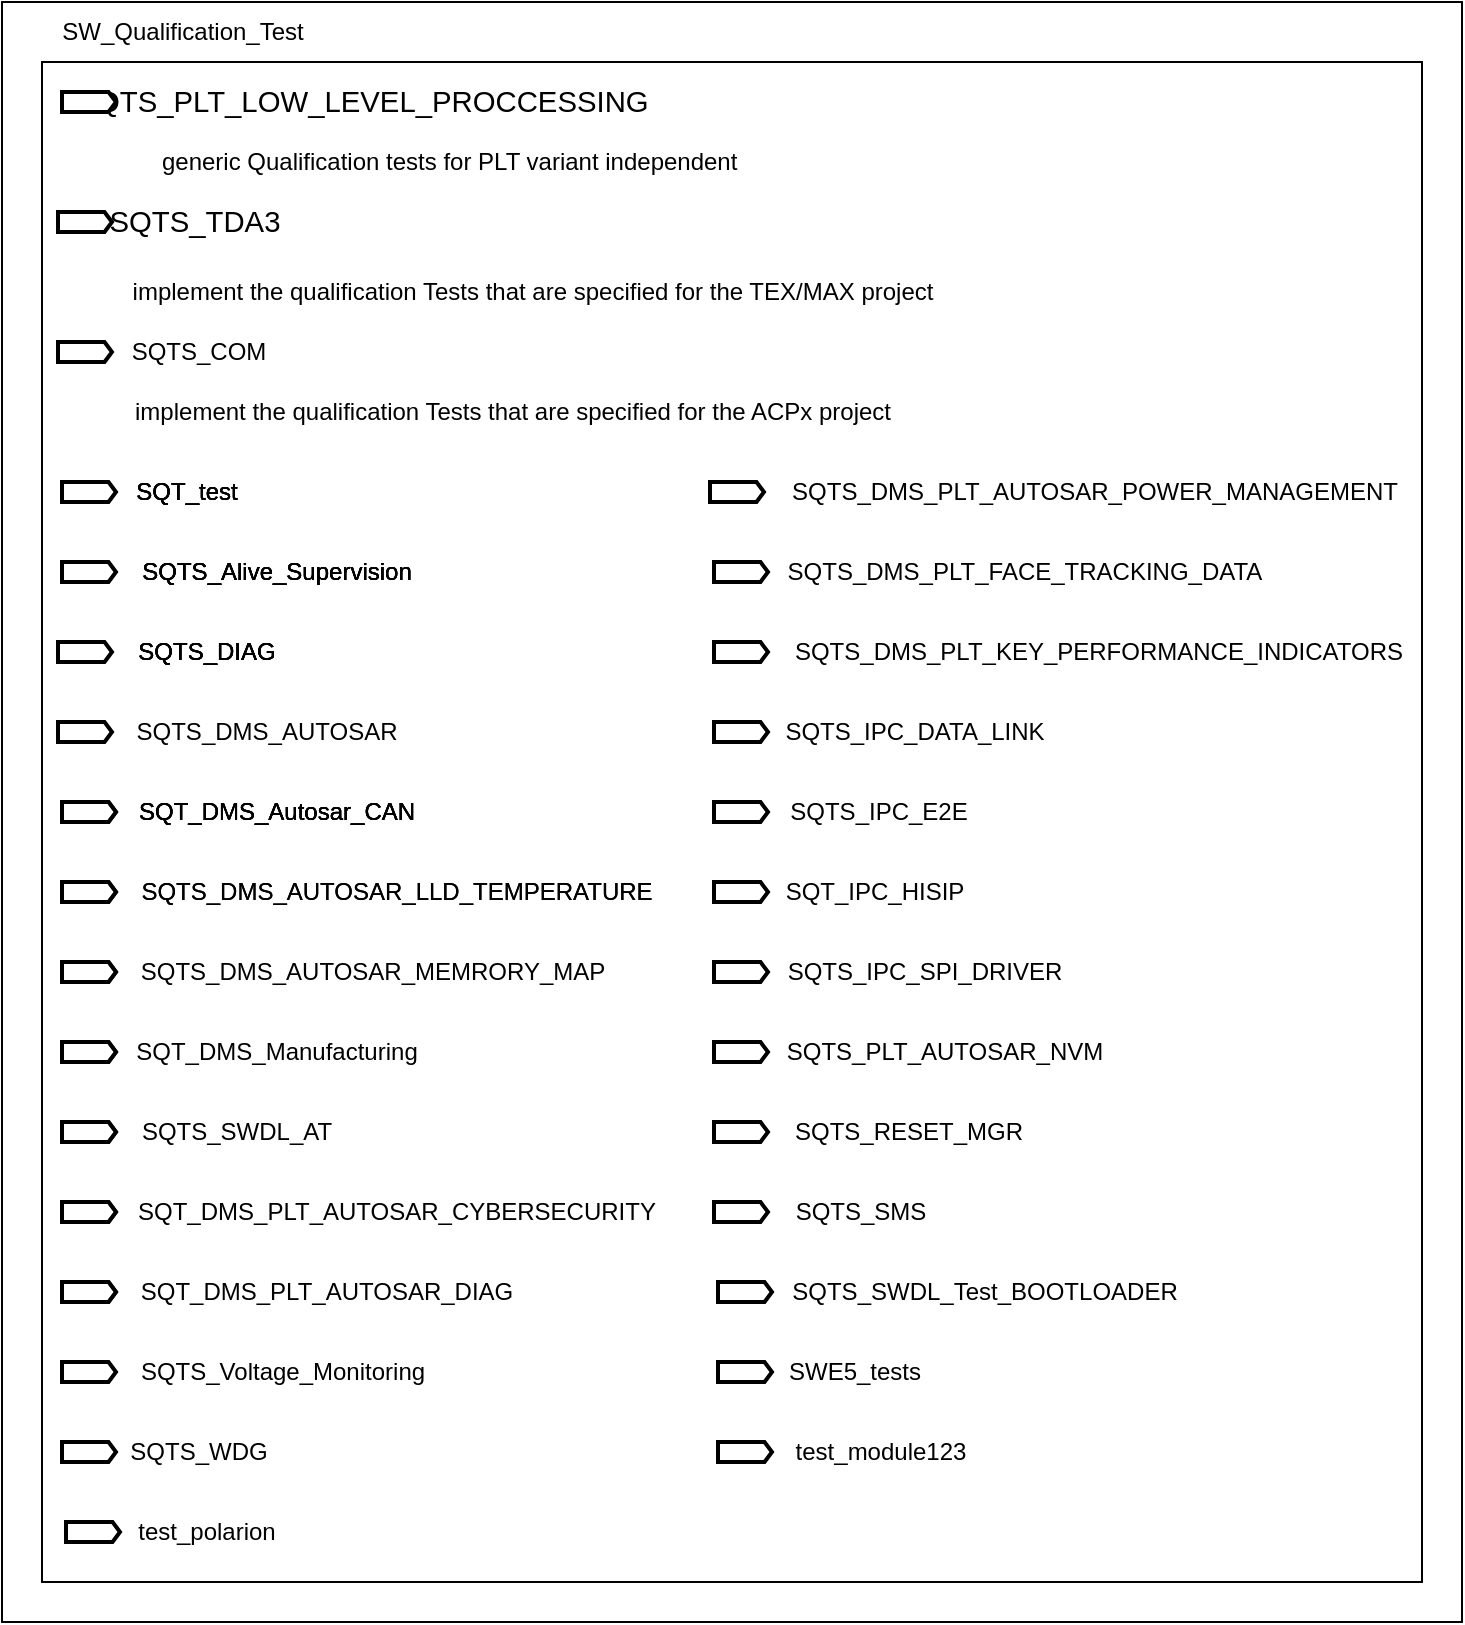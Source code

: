 <mxfile version="20.6.2" type="github">
  <diagram id="prtHgNgQTEPvFCAcTncT" name="Page-1">
    <mxGraphModel dx="1094" dy="611" grid="1" gridSize="10" guides="1" tooltips="1" connect="1" arrows="1" fold="1" page="1" pageScale="1" pageWidth="827" pageHeight="1169" math="0" shadow="0">
      <root>
        <mxCell id="0" />
        <mxCell id="1" parent="0" />
        <mxCell id="NU90ZFJ5wZLl9fyoopw8-3" value="" style="rounded=0;whiteSpace=wrap;html=1;" vertex="1" parent="1">
          <mxGeometry x="60" y="100" width="730" height="810" as="geometry" />
        </mxCell>
        <mxCell id="NU90ZFJ5wZLl9fyoopw8-1" value="" style="rounded=0;whiteSpace=wrap;html=1;" vertex="1" parent="1">
          <mxGeometry x="80" y="130" width="690" height="760" as="geometry" />
        </mxCell>
        <mxCell id="NU90ZFJ5wZLl9fyoopw8-4" value="SW_Qualification_Test" style="text;html=1;resizable=0;autosize=1;align=center;verticalAlign=middle;points=[];fillColor=none;strokeColor=none;rounded=0;" vertex="1" parent="1">
          <mxGeometry x="80" y="100" width="140" height="30" as="geometry" />
        </mxCell>
        <mxCell id="NU90ZFJ5wZLl9fyoopw8-6" value="&lt;span style=&quot;font-size:11.0pt;font-family:&amp;quot;Calibri&amp;quot;,sans-serif;&lt;br/&gt;mso-ascii-theme-font:minor-latin;mso-fareast-font-family:&amp;quot;Times New Roman&amp;quot;;&lt;br/&gt;mso-fareast-theme-font:minor-fareast;mso-hansi-theme-font:minor-latin;&lt;br/&gt;mso-bidi-font-family:Arial;mso-bidi-theme-font:minor-bidi;mso-ansi-language:&lt;br/&gt;EN-US;mso-fareast-language:EN-US;mso-bidi-language:AR-SA&quot;&gt;SQTS_PLT_LOW_LEVEL_PROCCESSING&lt;/span&gt;" style="text;html=1;resizable=0;autosize=1;align=center;verticalAlign=middle;points=[];fillColor=none;strokeColor=none;rounded=0;" vertex="1" parent="1">
          <mxGeometry x="110" y="135" width="260" height="30" as="geometry" />
        </mxCell>
        <mxCell id="NU90ZFJ5wZLl9fyoopw8-7" value="" style="shape=mxgraph.arrows.signal-in_arrow;html=1;verticalLabelPosition=bottom;verticalAlign=top;strokeWidth=2;strokeColor=#000000;" vertex="1" parent="1">
          <mxGeometry x="90" y="145" width="27" height="10" as="geometry" />
        </mxCell>
        <mxCell id="NU90ZFJ5wZLl9fyoopw8-9" value="generic Qualification tests for PLT variant independent&amp;nbsp;" style="text;html=1;resizable=0;autosize=1;align=center;verticalAlign=middle;points=[];fillColor=none;strokeColor=none;rounded=0;" vertex="1" parent="1">
          <mxGeometry x="130" y="165" width="310" height="30" as="geometry" />
        </mxCell>
        <mxCell id="NU90ZFJ5wZLl9fyoopw8-12" value="&lt;span style=&quot;font-size:11.0pt;font-family:&amp;quot;Calibri&amp;quot;,sans-serif;&lt;br/&gt;mso-ascii-theme-font:minor-latin;mso-fareast-font-family:&amp;quot;Times New Roman&amp;quot;;&lt;br/&gt;mso-fareast-theme-font:minor-fareast;mso-hansi-theme-font:minor-latin;&lt;br/&gt;mso-bidi-font-family:Arial;mso-bidi-theme-font:minor-bidi;mso-ansi-language:&lt;br/&gt;EN-US;mso-fareast-language:EN-US;mso-bidi-language:AR-SA&quot;&gt;SQTS_TDA3&amp;nbsp;&lt;/span&gt;" style="text;html=1;resizable=0;autosize=1;align=center;verticalAlign=middle;points=[];fillColor=none;strokeColor=none;rounded=0;" vertex="1" parent="1">
          <mxGeometry x="108" y="195" width="100" height="30" as="geometry" />
        </mxCell>
        <mxCell id="NU90ZFJ5wZLl9fyoopw8-13" value="" style="shape=mxgraph.arrows.signal-in_arrow;html=1;verticalLabelPosition=bottom;verticalAlign=top;strokeWidth=2;strokeColor=#000000;" vertex="1" parent="1">
          <mxGeometry x="88" y="205" width="27" height="10" as="geometry" />
        </mxCell>
        <mxCell id="NU90ZFJ5wZLl9fyoopw8-14" value="implement the qualification Tests that are specified for the TEX/MAX project" style="text;html=1;resizable=0;autosize=1;align=center;verticalAlign=middle;points=[];fillColor=none;strokeColor=none;rounded=0;" vertex="1" parent="1">
          <mxGeometry x="115" y="230" width="420" height="30" as="geometry" />
        </mxCell>
        <mxCell id="NU90ZFJ5wZLl9fyoopw8-17" value="&lt;span&gt;SQTS_COM&lt;/span&gt;" style="text;html=1;resizable=0;autosize=1;align=center;verticalAlign=middle;points=[];fillColor=none;strokeColor=none;rounded=0;" vertex="1" parent="1">
          <mxGeometry x="113" y="260" width="90" height="30" as="geometry" />
        </mxCell>
        <mxCell id="NU90ZFJ5wZLl9fyoopw8-18" value="" style="shape=mxgraph.arrows.signal-in_arrow;html=1;verticalLabelPosition=bottom;verticalAlign=top;strokeWidth=2;strokeColor=#000000;" vertex="1" parent="1">
          <mxGeometry x="88" y="270" width="27" height="10" as="geometry" />
        </mxCell>
        <mxCell id="NU90ZFJ5wZLl9fyoopw8-19" value="implement the qualification Tests that are specified for the ACPx project" style="text;html=1;resizable=0;autosize=1;align=center;verticalAlign=middle;points=[];fillColor=none;strokeColor=none;rounded=0;" vertex="1" parent="1">
          <mxGeometry x="115" y="290" width="400" height="30" as="geometry" />
        </mxCell>
        <mxCell id="NU90ZFJ5wZLl9fyoopw8-32" value="SQT_test" style="text;html=1;resizable=0;autosize=1;align=center;verticalAlign=middle;points=[];fillColor=none;strokeColor=none;rounded=0;" vertex="1" parent="1">
          <mxGeometry x="117" y="330" width="70" height="30" as="geometry" />
        </mxCell>
        <mxCell id="NU90ZFJ5wZLl9fyoopw8-33" value="" style="shape=mxgraph.arrows.signal-in_arrow;html=1;verticalLabelPosition=bottom;verticalAlign=top;strokeWidth=2;strokeColor=#000000;" vertex="1" parent="1">
          <mxGeometry x="90" y="340" width="27" height="10" as="geometry" />
        </mxCell>
        <mxCell id="NU90ZFJ5wZLl9fyoopw8-34" value="SQTS_Alive_Supervision" style="text;html=1;resizable=0;autosize=1;align=center;verticalAlign=middle;points=[];fillColor=none;strokeColor=none;rounded=0;" vertex="1" parent="1">
          <mxGeometry x="117" y="370" width="160" height="30" as="geometry" />
        </mxCell>
        <mxCell id="NU90ZFJ5wZLl9fyoopw8-35" value="" style="shape=mxgraph.arrows.signal-in_arrow;html=1;verticalLabelPosition=bottom;verticalAlign=top;strokeWidth=2;strokeColor=#000000;" vertex="1" parent="1">
          <mxGeometry x="90" y="380" width="27" height="10" as="geometry" />
        </mxCell>
        <mxCell id="NU90ZFJ5wZLl9fyoopw8-36" value="SQTS_DIAG" style="text;html=1;resizable=0;autosize=1;align=center;verticalAlign=middle;points=[];fillColor=none;strokeColor=none;rounded=0;" vertex="1" parent="1">
          <mxGeometry x="117" y="410" width="90" height="30" as="geometry" />
        </mxCell>
        <mxCell id="NU90ZFJ5wZLl9fyoopw8-38" value="SQTS_DMS_AUTOSAR" style="text;html=1;resizable=0;autosize=1;align=center;verticalAlign=middle;points=[];fillColor=none;strokeColor=none;rounded=0;" vertex="1" parent="1">
          <mxGeometry x="117" y="450" width="150" height="30" as="geometry" />
        </mxCell>
        <mxCell id="NU90ZFJ5wZLl9fyoopw8-40" value="SQT_DMS_Autosar_CAN" style="text;html=1;resizable=0;autosize=1;align=center;verticalAlign=middle;points=[];fillColor=none;strokeColor=none;rounded=0;" vertex="1" parent="1">
          <mxGeometry x="117" y="490" width="160" height="30" as="geometry" />
        </mxCell>
        <mxCell id="NU90ZFJ5wZLl9fyoopw8-42" value="SQTS_DMS_AUTOSAR_LLD_TEMPERATURE" style="text;html=1;resizable=0;autosize=1;align=center;verticalAlign=middle;points=[];fillColor=none;strokeColor=none;rounded=0;" vertex="1" parent="1">
          <mxGeometry x="117" y="530" width="280" height="30" as="geometry" />
        </mxCell>
        <mxCell id="NU90ZFJ5wZLl9fyoopw8-44" value="SQTS_DMS_AUTOSAR_MEMRORY_MAP" style="text;html=1;resizable=0;autosize=1;align=center;verticalAlign=middle;points=[];fillColor=none;strokeColor=none;rounded=0;" vertex="1" parent="1">
          <mxGeometry x="115" y="569.5" width="260" height="30" as="geometry" />
        </mxCell>
        <mxCell id="NU90ZFJ5wZLl9fyoopw8-46" value="" style="shape=mxgraph.arrows.signal-in_arrow;html=1;verticalLabelPosition=bottom;verticalAlign=top;strokeWidth=2;strokeColor=#000000;" vertex="1" parent="1">
          <mxGeometry x="88" y="420" width="27" height="10" as="geometry" />
        </mxCell>
        <mxCell id="NU90ZFJ5wZLl9fyoopw8-47" value="" style="shape=mxgraph.arrows.signal-in_arrow;html=1;verticalLabelPosition=bottom;verticalAlign=top;strokeWidth=2;strokeColor=#000000;" vertex="1" parent="1">
          <mxGeometry x="88" y="460" width="27" height="10" as="geometry" />
        </mxCell>
        <mxCell id="NU90ZFJ5wZLl9fyoopw8-52" value="" style="shape=mxgraph.arrows.signal-in_arrow;html=1;verticalLabelPosition=bottom;verticalAlign=top;strokeWidth=2;strokeColor=#000000;" vertex="1" parent="1">
          <mxGeometry x="90" y="500" width="27" height="10" as="geometry" />
        </mxCell>
        <mxCell id="NU90ZFJ5wZLl9fyoopw8-53" value="" style="shape=mxgraph.arrows.signal-in_arrow;html=1;verticalLabelPosition=bottom;verticalAlign=top;strokeWidth=2;strokeColor=#000000;" vertex="1" parent="1">
          <mxGeometry x="90" y="540" width="27" height="10" as="geometry" />
        </mxCell>
        <mxCell id="NU90ZFJ5wZLl9fyoopw8-56" value="" style="shape=mxgraph.arrows.signal-in_arrow;html=1;verticalLabelPosition=bottom;verticalAlign=top;strokeWidth=2;strokeColor=#000000;" vertex="1" parent="1">
          <mxGeometry x="90" y="580" width="27" height="10" as="geometry" />
        </mxCell>
        <mxCell id="NU90ZFJ5wZLl9fyoopw8-57" value="" style="shape=mxgraph.arrows.signal-in_arrow;html=1;verticalLabelPosition=bottom;verticalAlign=top;strokeWidth=2;strokeColor=#000000;" vertex="1" parent="1">
          <mxGeometry x="90" y="620" width="27" height="10" as="geometry" />
        </mxCell>
        <mxCell id="NU90ZFJ5wZLl9fyoopw8-58" value="" style="shape=mxgraph.arrows.signal-in_arrow;html=1;verticalLabelPosition=bottom;verticalAlign=top;strokeWidth=2;strokeColor=#000000;" vertex="1" parent="1">
          <mxGeometry x="90" y="660" width="27" height="10" as="geometry" />
        </mxCell>
        <mxCell id="NU90ZFJ5wZLl9fyoopw8-59" value="" style="shape=mxgraph.arrows.signal-in_arrow;html=1;verticalLabelPosition=bottom;verticalAlign=top;strokeWidth=2;strokeColor=#000000;" vertex="1" parent="1">
          <mxGeometry x="90" y="700" width="27" height="10" as="geometry" />
        </mxCell>
        <mxCell id="NU90ZFJ5wZLl9fyoopw8-60" value="" style="shape=mxgraph.arrows.signal-in_arrow;html=1;verticalLabelPosition=bottom;verticalAlign=top;strokeWidth=2;strokeColor=#000000;" vertex="1" parent="1">
          <mxGeometry x="90" y="740" width="27" height="10" as="geometry" />
        </mxCell>
        <mxCell id="NU90ZFJ5wZLl9fyoopw8-62" value="SQT_test" style="text;html=1;resizable=0;autosize=1;align=center;verticalAlign=middle;points=[];fillColor=none;strokeColor=none;rounded=0;" vertex="1" parent="1">
          <mxGeometry x="117" y="330" width="70" height="30" as="geometry" />
        </mxCell>
        <mxCell id="NU90ZFJ5wZLl9fyoopw8-63" value="SQTS_Alive_Supervision" style="text;html=1;resizable=0;autosize=1;align=center;verticalAlign=middle;points=[];fillColor=none;strokeColor=none;rounded=0;" vertex="1" parent="1">
          <mxGeometry x="117" y="370" width="160" height="30" as="geometry" />
        </mxCell>
        <mxCell id="NU90ZFJ5wZLl9fyoopw8-64" value="SQTS_DIAG" style="text;html=1;resizable=0;autosize=1;align=center;verticalAlign=middle;points=[];fillColor=none;strokeColor=none;rounded=0;" vertex="1" parent="1">
          <mxGeometry x="117" y="410" width="90" height="30" as="geometry" />
        </mxCell>
        <mxCell id="NU90ZFJ5wZLl9fyoopw8-65" value="SQT_DMS_Autosar_CAN" style="text;html=1;resizable=0;autosize=1;align=center;verticalAlign=middle;points=[];fillColor=none;strokeColor=none;rounded=0;" vertex="1" parent="1">
          <mxGeometry x="117" y="490" width="160" height="30" as="geometry" />
        </mxCell>
        <mxCell id="NU90ZFJ5wZLl9fyoopw8-66" value="SQT_test" style="text;html=1;resizable=0;autosize=1;align=center;verticalAlign=middle;points=[];fillColor=none;strokeColor=none;rounded=0;" vertex="1" parent="1">
          <mxGeometry x="117" y="330" width="70" height="30" as="geometry" />
        </mxCell>
        <mxCell id="NU90ZFJ5wZLl9fyoopw8-67" value="SQTS_Alive_Supervision" style="text;html=1;resizable=0;autosize=1;align=center;verticalAlign=middle;points=[];fillColor=none;strokeColor=none;rounded=0;" vertex="1" parent="1">
          <mxGeometry x="117" y="370" width="160" height="30" as="geometry" />
        </mxCell>
        <mxCell id="NU90ZFJ5wZLl9fyoopw8-68" value="SQTS_DIAG" style="text;html=1;resizable=0;autosize=1;align=center;verticalAlign=middle;points=[];fillColor=none;strokeColor=none;rounded=0;" vertex="1" parent="1">
          <mxGeometry x="117" y="410" width="90" height="30" as="geometry" />
        </mxCell>
        <mxCell id="NU90ZFJ5wZLl9fyoopw8-69" value="SQT_DMS_Autosar_CAN" style="text;html=1;resizable=0;autosize=1;align=center;verticalAlign=middle;points=[];fillColor=none;strokeColor=none;rounded=0;" vertex="1" parent="1">
          <mxGeometry x="117" y="490" width="160" height="30" as="geometry" />
        </mxCell>
        <mxCell id="NU90ZFJ5wZLl9fyoopw8-70" value="SQT_test" style="text;html=1;resizable=0;autosize=1;align=center;verticalAlign=middle;points=[];fillColor=none;strokeColor=none;rounded=0;" vertex="1" parent="1">
          <mxGeometry x="117" y="330" width="70" height="30" as="geometry" />
        </mxCell>
        <mxCell id="NU90ZFJ5wZLl9fyoopw8-71" value="SQTS_Alive_Supervision" style="text;html=1;resizable=0;autosize=1;align=center;verticalAlign=middle;points=[];fillColor=none;strokeColor=none;rounded=0;" vertex="1" parent="1">
          <mxGeometry x="117" y="370" width="160" height="30" as="geometry" />
        </mxCell>
        <mxCell id="NU90ZFJ5wZLl9fyoopw8-72" value="SQTS_DIAG" style="text;html=1;resizable=0;autosize=1;align=center;verticalAlign=middle;points=[];fillColor=none;strokeColor=none;rounded=0;" vertex="1" parent="1">
          <mxGeometry x="117" y="410" width="90" height="30" as="geometry" />
        </mxCell>
        <mxCell id="NU90ZFJ5wZLl9fyoopw8-73" value="SQT_DMS_Autosar_CAN" style="text;html=1;resizable=0;autosize=1;align=center;verticalAlign=middle;points=[];fillColor=none;strokeColor=none;rounded=0;" vertex="1" parent="1">
          <mxGeometry x="117" y="490" width="160" height="30" as="geometry" />
        </mxCell>
        <mxCell id="NU90ZFJ5wZLl9fyoopw8-75" value="SQTS_DMS_AUTOSAR_LLD_TEMPERATURE" style="text;html=1;resizable=0;autosize=1;align=center;verticalAlign=middle;points=[];fillColor=none;strokeColor=none;rounded=0;" vertex="1" parent="1">
          <mxGeometry x="117" y="530" width="280" height="30" as="geometry" />
        </mxCell>
        <mxCell id="NU90ZFJ5wZLl9fyoopw8-76" value="SQT_DMS_PLT_AUTOSAR_DIAG" style="text;html=1;resizable=0;autosize=1;align=center;verticalAlign=middle;points=[];fillColor=none;strokeColor=none;rounded=0;" vertex="1" parent="1">
          <mxGeometry x="117" y="730" width="210" height="30" as="geometry" />
        </mxCell>
        <mxCell id="NU90ZFJ5wZLl9fyoopw8-77" value="SQT_DMS_Manufacturing" style="text;html=1;resizable=0;autosize=1;align=center;verticalAlign=middle;points=[];fillColor=none;strokeColor=none;rounded=0;" vertex="1" parent="1">
          <mxGeometry x="117" y="610" width="160" height="30" as="geometry" />
        </mxCell>
        <mxCell id="NU90ZFJ5wZLl9fyoopw8-78" value="SQTS_SWDL_AT" style="text;html=1;resizable=0;autosize=1;align=center;verticalAlign=middle;points=[];fillColor=none;strokeColor=none;rounded=0;" vertex="1" parent="1">
          <mxGeometry x="117" y="650" width="120" height="30" as="geometry" />
        </mxCell>
        <mxCell id="NU90ZFJ5wZLl9fyoopw8-79" value="SQT_DMS_PLT_AUTOSAR_CYBERSECURITY" style="text;html=1;resizable=0;autosize=1;align=center;verticalAlign=middle;points=[];fillColor=none;strokeColor=none;rounded=0;" vertex="1" parent="1">
          <mxGeometry x="117" y="690" width="280" height="30" as="geometry" />
        </mxCell>
        <mxCell id="NU90ZFJ5wZLl9fyoopw8-80" value="SQTS_DMS_PLT_AUTOSAR_POWER_MANAGEMENT" style="text;html=1;resizable=0;autosize=1;align=center;verticalAlign=middle;points=[];fillColor=none;strokeColor=none;rounded=0;" vertex="1" parent="1">
          <mxGeometry x="441" y="330" width="330" height="30" as="geometry" />
        </mxCell>
        <mxCell id="NU90ZFJ5wZLl9fyoopw8-81" value="SQTS_DMS_PLT_KEY_PERFORMANCE_INDICATORS" style="text;html=1;resizable=0;autosize=1;align=center;verticalAlign=middle;points=[];fillColor=none;strokeColor=none;rounded=0;" vertex="1" parent="1">
          <mxGeometry x="443" y="410" width="330" height="30" as="geometry" />
        </mxCell>
        <mxCell id="NU90ZFJ5wZLl9fyoopw8-82" value="SQTS_DMS_PLT_FACE_TRACKING_DATA" style="text;html=1;resizable=0;autosize=1;align=center;verticalAlign=middle;points=[];fillColor=none;strokeColor=none;rounded=0;" vertex="1" parent="1">
          <mxGeometry x="441" y="370" width="260" height="30" as="geometry" />
        </mxCell>
        <mxCell id="NU90ZFJ5wZLl9fyoopw8-83" value="" style="shape=mxgraph.arrows.signal-in_arrow;html=1;verticalLabelPosition=bottom;verticalAlign=top;strokeWidth=2;strokeColor=#000000;" vertex="1" parent="1">
          <mxGeometry x="90" y="740" width="27" height="10" as="geometry" />
        </mxCell>
        <mxCell id="NU90ZFJ5wZLl9fyoopw8-84" value="" style="shape=mxgraph.arrows.signal-in_arrow;html=1;verticalLabelPosition=bottom;verticalAlign=top;strokeWidth=2;strokeColor=#000000;" vertex="1" parent="1">
          <mxGeometry x="90" y="700" width="27" height="10" as="geometry" />
        </mxCell>
        <mxCell id="NU90ZFJ5wZLl9fyoopw8-85" value="" style="shape=mxgraph.arrows.signal-in_arrow;html=1;verticalLabelPosition=bottom;verticalAlign=top;strokeWidth=2;strokeColor=#000000;" vertex="1" parent="1">
          <mxGeometry x="90" y="660" width="27" height="10" as="geometry" />
        </mxCell>
        <mxCell id="NU90ZFJ5wZLl9fyoopw8-86" value="" style="shape=mxgraph.arrows.signal-in_arrow;html=1;verticalLabelPosition=bottom;verticalAlign=top;strokeWidth=2;strokeColor=#000000;" vertex="1" parent="1">
          <mxGeometry x="90" y="620" width="27" height="10" as="geometry" />
        </mxCell>
        <mxCell id="NU90ZFJ5wZLl9fyoopw8-87" value="" style="shape=mxgraph.arrows.signal-in_arrow;html=1;verticalLabelPosition=bottom;verticalAlign=top;strokeWidth=2;strokeColor=#000000;" vertex="1" parent="1">
          <mxGeometry x="90" y="580" width="27" height="10" as="geometry" />
        </mxCell>
        <mxCell id="NU90ZFJ5wZLl9fyoopw8-88" value="" style="shape=mxgraph.arrows.signal-in_arrow;html=1;verticalLabelPosition=bottom;verticalAlign=top;strokeWidth=2;strokeColor=#000000;" vertex="1" parent="1">
          <mxGeometry x="90" y="540" width="27" height="10" as="geometry" />
        </mxCell>
        <mxCell id="NU90ZFJ5wZLl9fyoopw8-89" value="" style="shape=mxgraph.arrows.signal-in_arrow;html=1;verticalLabelPosition=bottom;verticalAlign=top;strokeWidth=2;strokeColor=#000000;" vertex="1" parent="1">
          <mxGeometry x="90" y="500" width="27" height="10" as="geometry" />
        </mxCell>
        <mxCell id="NU90ZFJ5wZLl9fyoopw8-90" value="" style="shape=mxgraph.arrows.signal-in_arrow;html=1;verticalLabelPosition=bottom;verticalAlign=top;strokeWidth=2;strokeColor=#000000;" vertex="1" parent="1">
          <mxGeometry x="414" y="340" width="27" height="10" as="geometry" />
        </mxCell>
        <mxCell id="NU90ZFJ5wZLl9fyoopw8-91" value="" style="shape=mxgraph.arrows.signal-in_arrow;html=1;verticalLabelPosition=bottom;verticalAlign=top;strokeWidth=2;strokeColor=#000000;" vertex="1" parent="1">
          <mxGeometry x="416" y="620" width="27" height="10" as="geometry" />
        </mxCell>
        <mxCell id="NU90ZFJ5wZLl9fyoopw8-92" value="" style="shape=mxgraph.arrows.signal-in_arrow;html=1;verticalLabelPosition=bottom;verticalAlign=top;strokeWidth=2;strokeColor=#000000;" vertex="1" parent="1">
          <mxGeometry x="416" y="580" width="27" height="10" as="geometry" />
        </mxCell>
        <mxCell id="NU90ZFJ5wZLl9fyoopw8-93" value="" style="shape=mxgraph.arrows.signal-in_arrow;html=1;verticalLabelPosition=bottom;verticalAlign=top;strokeWidth=2;strokeColor=#000000;" vertex="1" parent="1">
          <mxGeometry x="416" y="540" width="27" height="10" as="geometry" />
        </mxCell>
        <mxCell id="NU90ZFJ5wZLl9fyoopw8-94" value="" style="shape=mxgraph.arrows.signal-in_arrow;html=1;verticalLabelPosition=bottom;verticalAlign=top;strokeWidth=2;strokeColor=#000000;" vertex="1" parent="1">
          <mxGeometry x="416" y="500" width="27" height="10" as="geometry" />
        </mxCell>
        <mxCell id="NU90ZFJ5wZLl9fyoopw8-95" value="" style="shape=mxgraph.arrows.signal-in_arrow;html=1;verticalLabelPosition=bottom;verticalAlign=top;strokeWidth=2;strokeColor=#000000;" vertex="1" parent="1">
          <mxGeometry x="416" y="460" width="27" height="10" as="geometry" />
        </mxCell>
        <mxCell id="NU90ZFJ5wZLl9fyoopw8-96" value="" style="shape=mxgraph.arrows.signal-in_arrow;html=1;verticalLabelPosition=bottom;verticalAlign=top;strokeWidth=2;strokeColor=#000000;" vertex="1" parent="1">
          <mxGeometry x="416" y="420" width="27" height="10" as="geometry" />
        </mxCell>
        <mxCell id="NU90ZFJ5wZLl9fyoopw8-97" value="" style="shape=mxgraph.arrows.signal-in_arrow;html=1;verticalLabelPosition=bottom;verticalAlign=top;strokeWidth=2;strokeColor=#000000;" vertex="1" parent="1">
          <mxGeometry x="416" y="380" width="27" height="10" as="geometry" />
        </mxCell>
        <mxCell id="NU90ZFJ5wZLl9fyoopw8-98" value="SQTS_IPC_SPI_DRIVER" style="text;html=1;resizable=0;autosize=1;align=center;verticalAlign=middle;points=[];fillColor=none;strokeColor=none;rounded=0;" vertex="1" parent="1">
          <mxGeometry x="441" y="570" width="160" height="30" as="geometry" />
        </mxCell>
        <mxCell id="NU90ZFJ5wZLl9fyoopw8-99" value="SQTS_SMS" style="text;html=1;resizable=0;autosize=1;align=center;verticalAlign=middle;points=[];fillColor=none;strokeColor=none;rounded=0;" vertex="1" parent="1">
          <mxGeometry x="444" y="690" width="90" height="30" as="geometry" />
        </mxCell>
        <mxCell id="NU90ZFJ5wZLl9fyoopw8-100" value="SQTS_IPC_DATA_LINK" style="text;html=1;resizable=0;autosize=1;align=center;verticalAlign=middle;points=[];fillColor=none;strokeColor=none;rounded=0;" vertex="1" parent="1">
          <mxGeometry x="441" y="450" width="150" height="30" as="geometry" />
        </mxCell>
        <mxCell id="NU90ZFJ5wZLl9fyoopw8-101" value="SQTS_IPC_E2E" style="text;html=1;resizable=0;autosize=1;align=center;verticalAlign=middle;points=[];fillColor=none;strokeColor=none;rounded=0;" vertex="1" parent="1">
          <mxGeometry x="443" y="490" width="110" height="30" as="geometry" />
        </mxCell>
        <mxCell id="NU90ZFJ5wZLl9fyoopw8-102" value="SQT_IPC_HISIP" style="text;html=1;resizable=0;autosize=1;align=center;verticalAlign=middle;points=[];fillColor=none;strokeColor=none;rounded=0;" vertex="1" parent="1">
          <mxGeometry x="441" y="530" width="110" height="30" as="geometry" />
        </mxCell>
        <mxCell id="NU90ZFJ5wZLl9fyoopw8-103" value="SQTS_PLT_AUTOSAR_NVM" style="text;html=1;resizable=0;autosize=1;align=center;verticalAlign=middle;points=[];fillColor=none;strokeColor=none;rounded=0;" vertex="1" parent="1">
          <mxGeometry x="441" y="610" width="180" height="30" as="geometry" />
        </mxCell>
        <mxCell id="NU90ZFJ5wZLl9fyoopw8-104" value="SQTS_RESET_MGR" style="text;html=1;resizable=0;autosize=1;align=center;verticalAlign=middle;points=[];fillColor=none;strokeColor=none;rounded=0;" vertex="1" parent="1">
          <mxGeometry x="443" y="650" width="140" height="30" as="geometry" />
        </mxCell>
        <mxCell id="NU90ZFJ5wZLl9fyoopw8-105" value="SWE5_tests" style="text;html=1;resizable=0;autosize=1;align=center;verticalAlign=middle;points=[];fillColor=none;strokeColor=none;rounded=0;" vertex="1" parent="1">
          <mxGeometry x="441" y="770" width="90" height="30" as="geometry" />
        </mxCell>
        <mxCell id="NU90ZFJ5wZLl9fyoopw8-106" value="SQTS_SWDL_Test_BOOTLOADER" style="text;html=1;resizable=0;autosize=1;align=center;verticalAlign=middle;points=[];fillColor=none;strokeColor=none;rounded=0;" vertex="1" parent="1">
          <mxGeometry x="441" y="730" width="220" height="30" as="geometry" />
        </mxCell>
        <mxCell id="NU90ZFJ5wZLl9fyoopw8-107" value="SQTS_Voltage_Monitoring" style="text;html=1;resizable=0;autosize=1;align=center;verticalAlign=middle;points=[];fillColor=none;strokeColor=none;rounded=0;" vertex="1" parent="1">
          <mxGeometry x="115" y="770" width="170" height="30" as="geometry" />
        </mxCell>
        <mxCell id="NU90ZFJ5wZLl9fyoopw8-108" value="SQTS_WDG" style="text;html=1;resizable=0;autosize=1;align=center;verticalAlign=middle;points=[];fillColor=none;strokeColor=none;rounded=0;" vertex="1" parent="1">
          <mxGeometry x="113" y="810" width="90" height="30" as="geometry" />
        </mxCell>
        <mxCell id="NU90ZFJ5wZLl9fyoopw8-109" value="test_module123" style="text;html=1;resizable=0;autosize=1;align=center;verticalAlign=middle;points=[];fillColor=none;strokeColor=none;rounded=0;" vertex="1" parent="1">
          <mxGeometry x="444" y="810" width="110" height="30" as="geometry" />
        </mxCell>
        <mxCell id="NU90ZFJ5wZLl9fyoopw8-111" value="test_polarion" style="text;html=1;resizable=0;autosize=1;align=center;verticalAlign=middle;points=[];fillColor=none;strokeColor=none;rounded=0;" vertex="1" parent="1">
          <mxGeometry x="117" y="850" width="90" height="30" as="geometry" />
        </mxCell>
        <mxCell id="NU90ZFJ5wZLl9fyoopw8-112" value="" style="shape=mxgraph.arrows.signal-in_arrow;html=1;verticalLabelPosition=bottom;verticalAlign=top;strokeWidth=2;strokeColor=#000000;" vertex="1" parent="1">
          <mxGeometry x="416" y="660" width="27" height="10" as="geometry" />
        </mxCell>
        <mxCell id="NU90ZFJ5wZLl9fyoopw8-113" value="" style="shape=mxgraph.arrows.signal-in_arrow;html=1;verticalLabelPosition=bottom;verticalAlign=top;strokeWidth=2;strokeColor=#000000;" vertex="1" parent="1">
          <mxGeometry x="416" y="700" width="27" height="10" as="geometry" />
        </mxCell>
        <mxCell id="NU90ZFJ5wZLl9fyoopw8-115" value="" style="shape=mxgraph.arrows.signal-in_arrow;html=1;verticalLabelPosition=bottom;verticalAlign=top;strokeWidth=2;strokeColor=#000000;" vertex="1" parent="1">
          <mxGeometry x="92" y="860" width="27" height="10" as="geometry" />
        </mxCell>
        <mxCell id="NU90ZFJ5wZLl9fyoopw8-116" value="" style="shape=mxgraph.arrows.signal-in_arrow;html=1;verticalLabelPosition=bottom;verticalAlign=top;strokeWidth=2;strokeColor=#000000;" vertex="1" parent="1">
          <mxGeometry x="418" y="820" width="27" height="10" as="geometry" />
        </mxCell>
        <mxCell id="NU90ZFJ5wZLl9fyoopw8-117" value="" style="shape=mxgraph.arrows.signal-in_arrow;html=1;verticalLabelPosition=bottom;verticalAlign=top;strokeWidth=2;strokeColor=#000000;" vertex="1" parent="1">
          <mxGeometry x="418" y="780" width="27" height="10" as="geometry" />
        </mxCell>
        <mxCell id="NU90ZFJ5wZLl9fyoopw8-118" value="" style="shape=mxgraph.arrows.signal-in_arrow;html=1;verticalLabelPosition=bottom;verticalAlign=top;strokeWidth=2;strokeColor=#000000;" vertex="1" parent="1">
          <mxGeometry x="90" y="820" width="27" height="10" as="geometry" />
        </mxCell>
        <mxCell id="NU90ZFJ5wZLl9fyoopw8-119" value="" style="shape=mxgraph.arrows.signal-in_arrow;html=1;verticalLabelPosition=bottom;verticalAlign=top;strokeWidth=2;strokeColor=#000000;" vertex="1" parent="1">
          <mxGeometry x="90" y="780" width="27" height="10" as="geometry" />
        </mxCell>
        <mxCell id="NU90ZFJ5wZLl9fyoopw8-120" value="" style="shape=mxgraph.arrows.signal-in_arrow;html=1;verticalLabelPosition=bottom;verticalAlign=top;strokeWidth=2;strokeColor=#000000;" vertex="1" parent="1">
          <mxGeometry x="418" y="740" width="27" height="10" as="geometry" />
        </mxCell>
      </root>
    </mxGraphModel>
  </diagram>
</mxfile>
